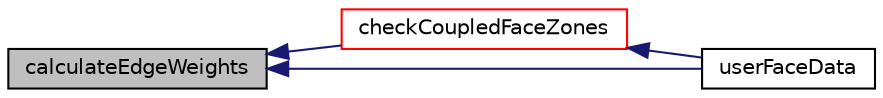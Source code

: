 digraph "calculateEdgeWeights"
{
  bgcolor="transparent";
  edge [fontname="Helvetica",fontsize="10",labelfontname="Helvetica",labelfontsize="10"];
  node [fontname="Helvetica",fontsize="10",shape=record];
  rankdir="LR";
  Node2893 [label="calculateEdgeWeights",height=0.2,width=0.4,color="black", fillcolor="grey75", style="filled", fontcolor="black"];
  Node2893 -> Node2894 [dir="back",color="midnightblue",fontsize="10",style="solid",fontname="Helvetica"];
  Node2894 [label="checkCoupledFaceZones",height=0.2,width=0.4,color="red",URL="$a25857.html#a9ba55ad37b0d2cb2314d246df7da8040",tooltip="Helper function: check that face zones are synced. "];
  Node2894 -> Node2896 [dir="back",color="midnightblue",fontsize="10",style="solid",fontname="Helvetica"];
  Node2896 [label="userFaceData",height=0.2,width=0.4,color="black",URL="$a25857.html#a2cb6efa4184bedfbed60b069881c26a3"];
  Node2893 -> Node2896 [dir="back",color="midnightblue",fontsize="10",style="solid",fontname="Helvetica"];
}
